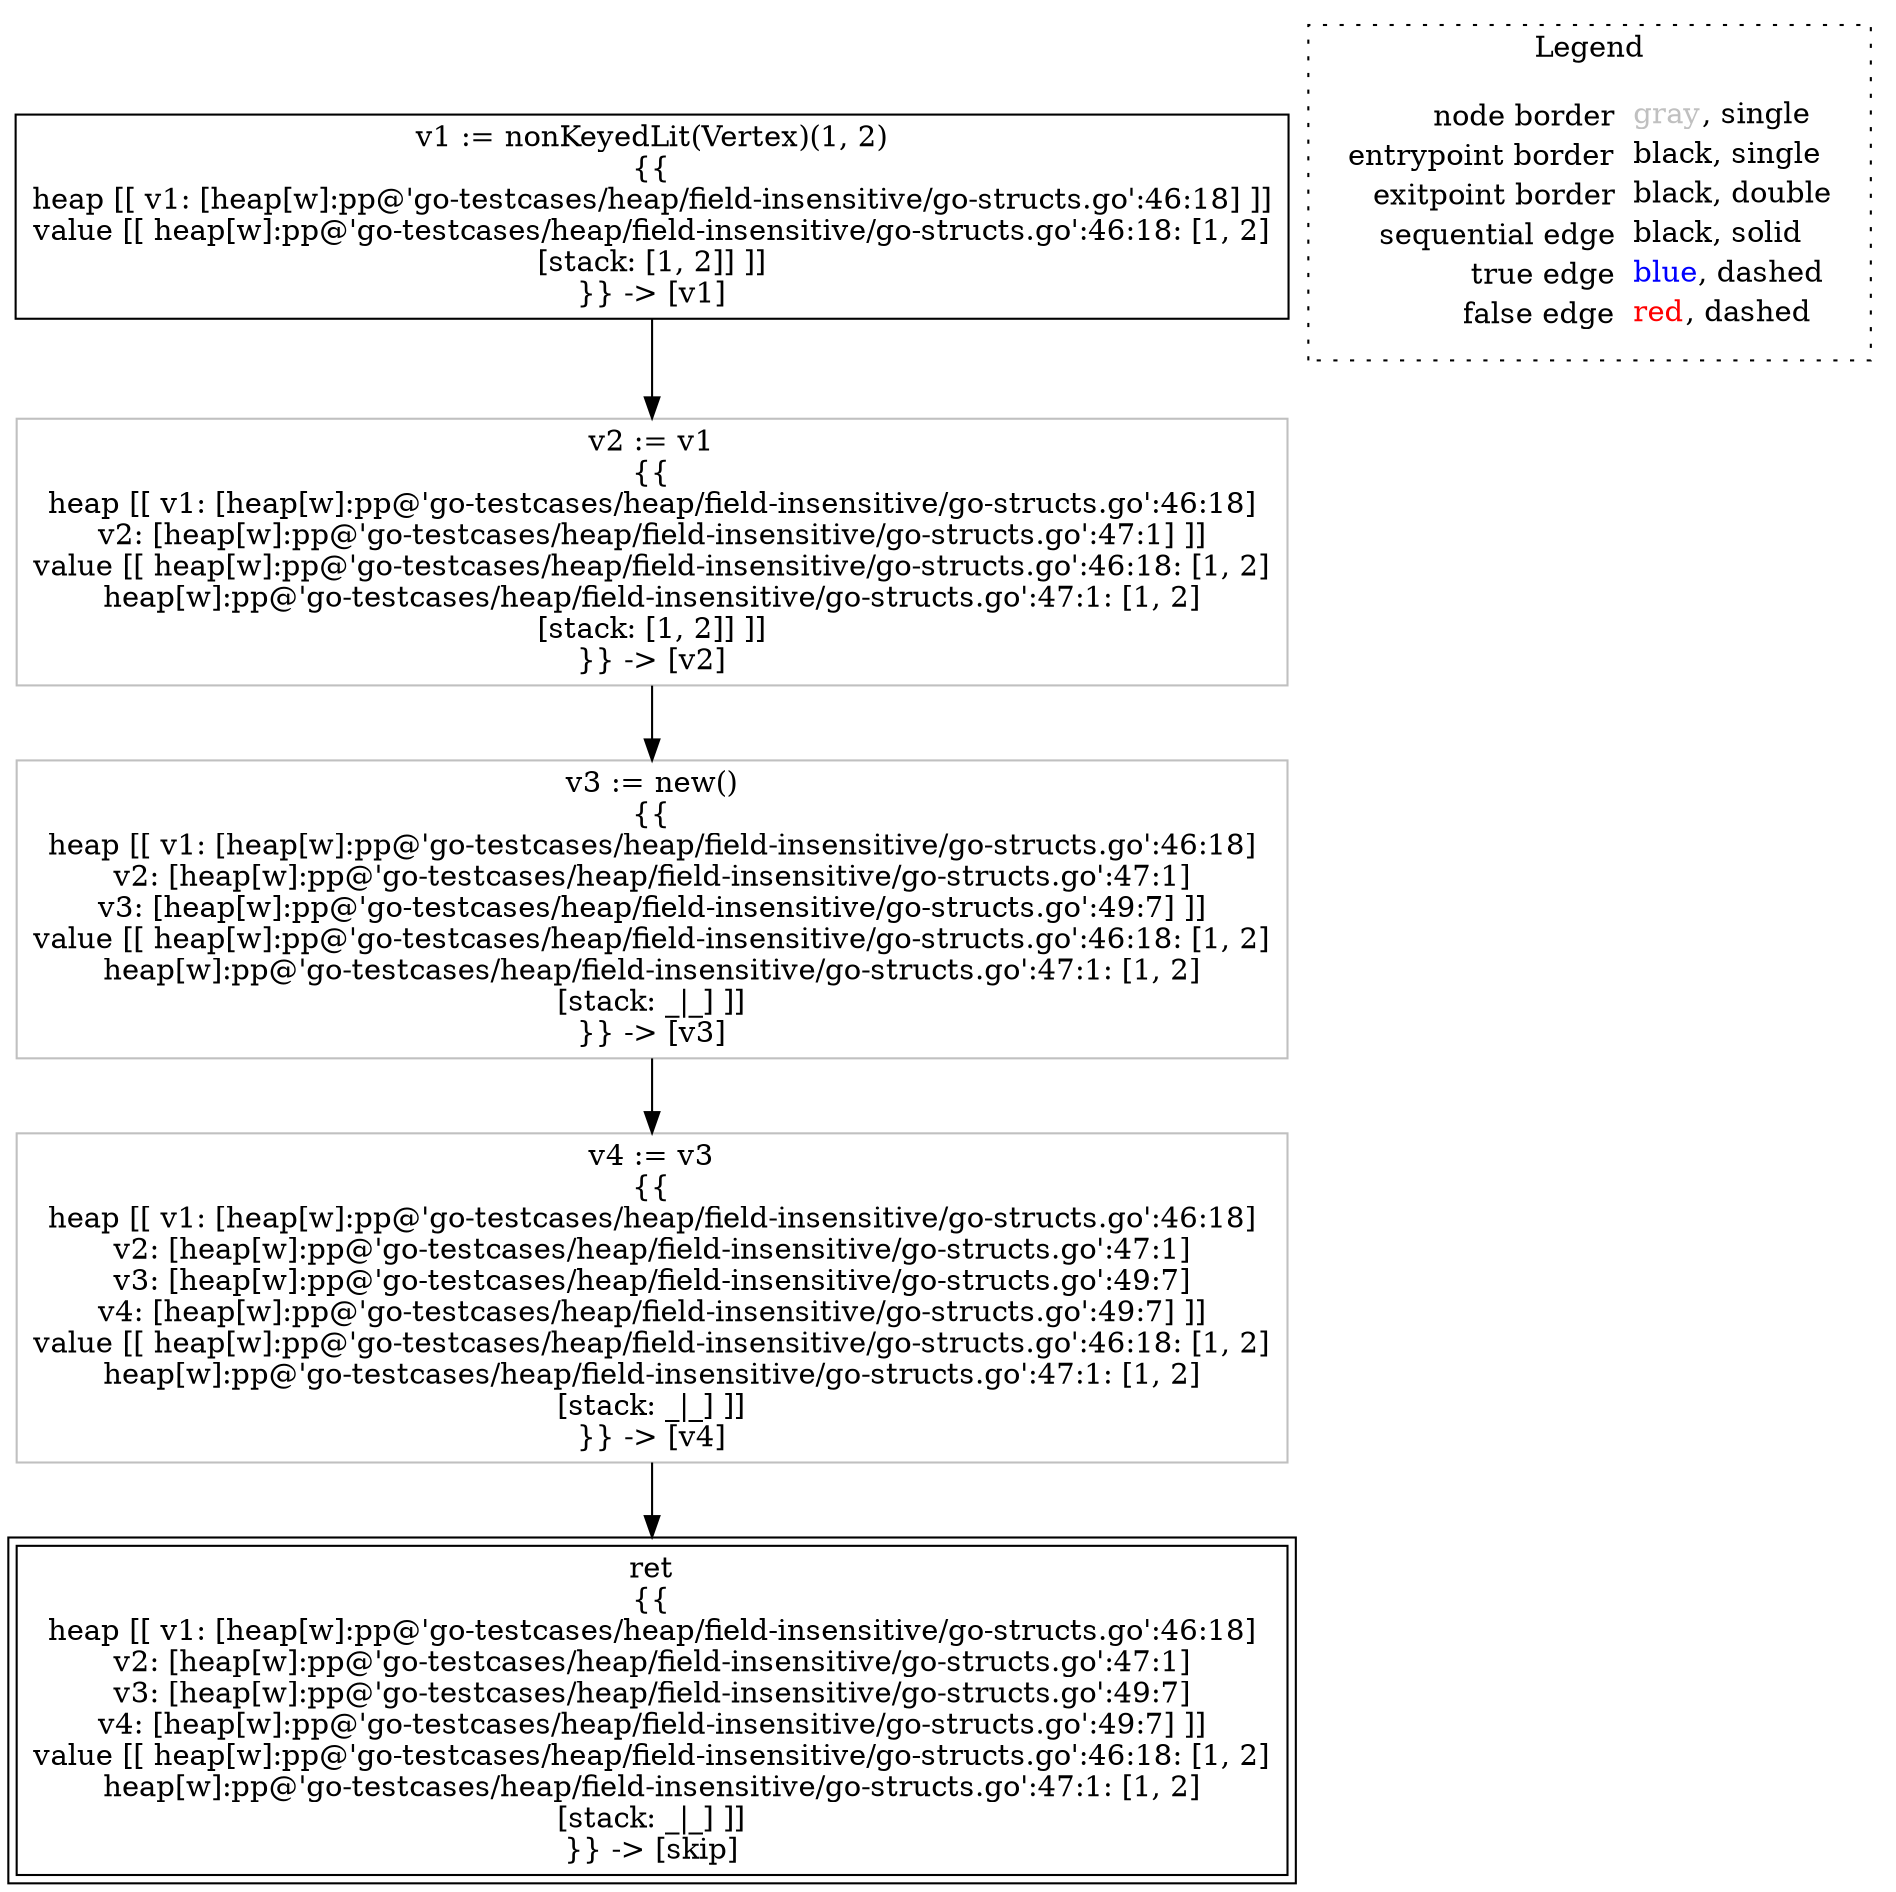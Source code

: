 digraph {
	"node0" [shape="rect",color="black",label=<v1 := nonKeyedLit(Vertex)(1, 2)<BR/>{{<BR/>heap [[ v1: [heap[w]:pp@'go-testcases/heap/field-insensitive/go-structs.go':46:18] ]]<BR/>value [[ heap[w]:pp@'go-testcases/heap/field-insensitive/go-structs.go':46:18: [1, 2]<BR/>[stack: [1, 2]] ]]<BR/>}} -&gt; [v1]>];
	"node1" [shape="rect",color="gray",label=<v3 := new()<BR/>{{<BR/>heap [[ v1: [heap[w]:pp@'go-testcases/heap/field-insensitive/go-structs.go':46:18]<BR/>v2: [heap[w]:pp@'go-testcases/heap/field-insensitive/go-structs.go':47:1]<BR/>v3: [heap[w]:pp@'go-testcases/heap/field-insensitive/go-structs.go':49:7] ]]<BR/>value [[ heap[w]:pp@'go-testcases/heap/field-insensitive/go-structs.go':46:18: [1, 2]<BR/>heap[w]:pp@'go-testcases/heap/field-insensitive/go-structs.go':47:1: [1, 2]<BR/>[stack: _|_] ]]<BR/>}} -&gt; [v3]>];
	"node2" [shape="rect",color="gray",label=<v4 := v3<BR/>{{<BR/>heap [[ v1: [heap[w]:pp@'go-testcases/heap/field-insensitive/go-structs.go':46:18]<BR/>v2: [heap[w]:pp@'go-testcases/heap/field-insensitive/go-structs.go':47:1]<BR/>v3: [heap[w]:pp@'go-testcases/heap/field-insensitive/go-structs.go':49:7]<BR/>v4: [heap[w]:pp@'go-testcases/heap/field-insensitive/go-structs.go':49:7] ]]<BR/>value [[ heap[w]:pp@'go-testcases/heap/field-insensitive/go-structs.go':46:18: [1, 2]<BR/>heap[w]:pp@'go-testcases/heap/field-insensitive/go-structs.go':47:1: [1, 2]<BR/>[stack: _|_] ]]<BR/>}} -&gt; [v4]>];
	"node3" [shape="rect",color="black",peripheries="2",label=<ret<BR/>{{<BR/>heap [[ v1: [heap[w]:pp@'go-testcases/heap/field-insensitive/go-structs.go':46:18]<BR/>v2: [heap[w]:pp@'go-testcases/heap/field-insensitive/go-structs.go':47:1]<BR/>v3: [heap[w]:pp@'go-testcases/heap/field-insensitive/go-structs.go':49:7]<BR/>v4: [heap[w]:pp@'go-testcases/heap/field-insensitive/go-structs.go':49:7] ]]<BR/>value [[ heap[w]:pp@'go-testcases/heap/field-insensitive/go-structs.go':46:18: [1, 2]<BR/>heap[w]:pp@'go-testcases/heap/field-insensitive/go-structs.go':47:1: [1, 2]<BR/>[stack: _|_] ]]<BR/>}} -&gt; [skip]>];
	"node4" [shape="rect",color="gray",label=<v2 := v1<BR/>{{<BR/>heap [[ v1: [heap[w]:pp@'go-testcases/heap/field-insensitive/go-structs.go':46:18]<BR/>v2: [heap[w]:pp@'go-testcases/heap/field-insensitive/go-structs.go':47:1] ]]<BR/>value [[ heap[w]:pp@'go-testcases/heap/field-insensitive/go-structs.go':46:18: [1, 2]<BR/>heap[w]:pp@'go-testcases/heap/field-insensitive/go-structs.go':47:1: [1, 2]<BR/>[stack: [1, 2]] ]]<BR/>}} -&gt; [v2]>];
	"node1" -> "node2" [color="black"];
	"node0" -> "node4" [color="black"];
	"node2" -> "node3" [color="black"];
	"node4" -> "node1" [color="black"];
subgraph cluster_legend {
	label="Legend";
	style=dotted;
	node [shape=plaintext];
	"legend" [label=<<table border="0" cellpadding="2" cellspacing="0" cellborder="0"><tr><td align="right">node border&nbsp;</td><td align="left"><font color="gray">gray</font>, single</td></tr><tr><td align="right">entrypoint border&nbsp;</td><td align="left"><font color="black">black</font>, single</td></tr><tr><td align="right">exitpoint border&nbsp;</td><td align="left"><font color="black">black</font>, double</td></tr><tr><td align="right">sequential edge&nbsp;</td><td align="left"><font color="black">black</font>, solid</td></tr><tr><td align="right">true edge&nbsp;</td><td align="left"><font color="blue">blue</font>, dashed</td></tr><tr><td align="right">false edge&nbsp;</td><td align="left"><font color="red">red</font>, dashed</td></tr></table>>];
}

}
